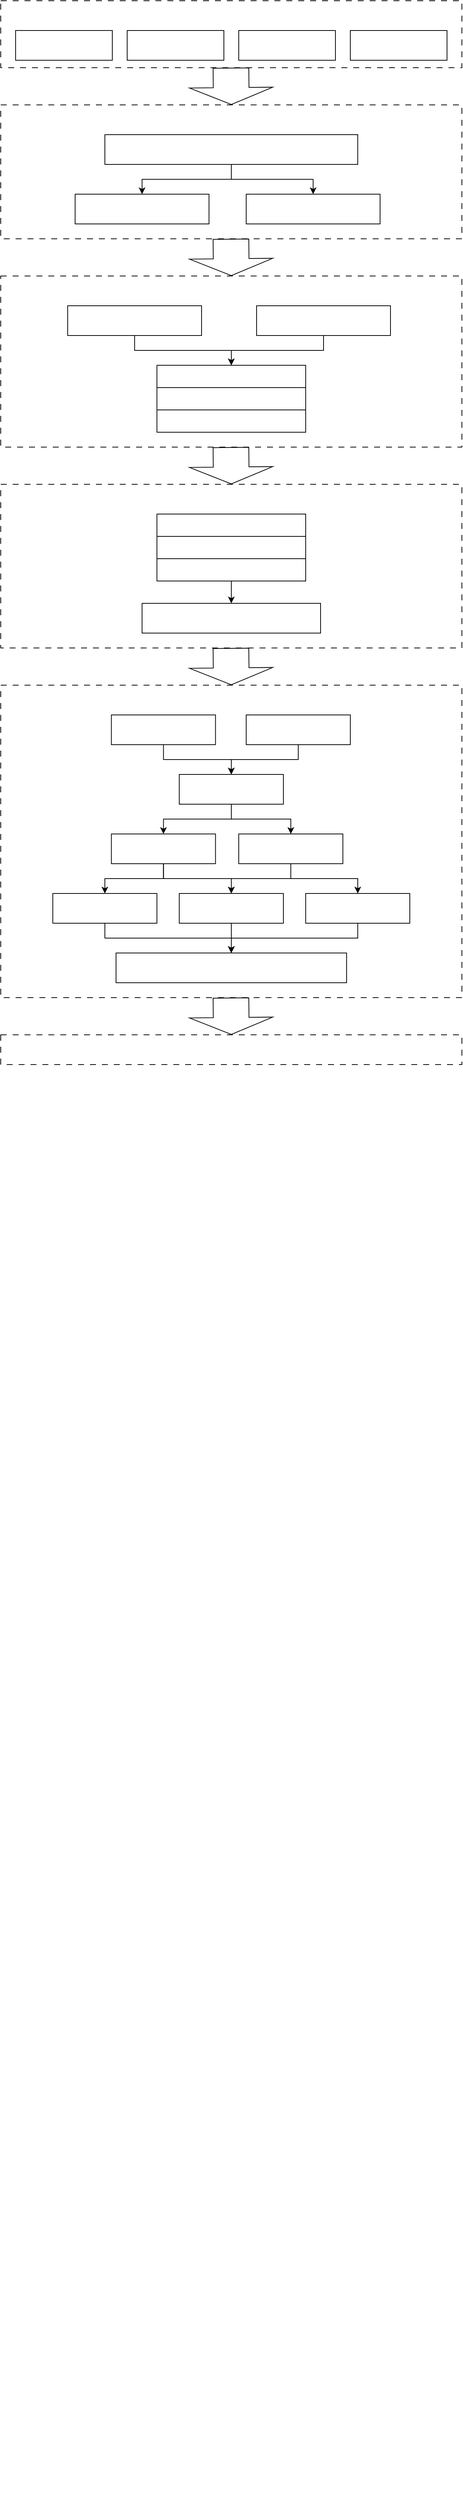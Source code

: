 <mxfile version="23.1.6" type="github">
  <diagram name="第 1 页" id="L9CurAf0SqhRf8DqzAfi">
    <mxGraphModel dx="4052" dy="2222" grid="1" gridSize="10" guides="1" tooltips="1" connect="1" arrows="1" fold="1" page="1" pageScale="1" pageWidth="827" pageHeight="1169" math="0" shadow="0">
      <root>
        <mxCell id="0" />
        <mxCell id="1" parent="0" />
        <mxCell id="aaDHrNwLbiFYx0zAx5dH-1" value="" style="rounded=0;whiteSpace=wrap;html=1;dashed=1;dashPattern=8 8;fillColor=none;fontColor=#ffffff;" vertex="1" parent="1">
          <mxGeometry x="70" y="20" width="620" height="90" as="geometry" />
        </mxCell>
        <mxCell id="aaDHrNwLbiFYx0zAx5dH-7" value="第1章 绪论" style="rounded=0;whiteSpace=wrap;html=1;fillColor=none;strokeColor=none;fontColor=#ffffff;" vertex="1" parent="1">
          <mxGeometry x="235" y="20" width="290" height="40" as="geometry" />
        </mxCell>
        <mxCell id="aaDHrNwLbiFYx0zAx5dH-13" value="论文研究内容" style="rounded=0;whiteSpace=wrap;html=1;fillColor=none;strokeColor=default;fontColor=#ffffff;" vertex="1" parent="1">
          <mxGeometry x="390" y="60" width="130" height="40" as="geometry" />
        </mxCell>
        <mxCell id="aaDHrNwLbiFYx0zAx5dH-14" value="课题研究背景与意义" style="rounded=0;whiteSpace=wrap;html=1;fillColor=none;strokeColor=default;fontColor=#ffffff;" vertex="1" parent="1">
          <mxGeometry x="90" y="60" width="130" height="40" as="geometry" />
        </mxCell>
        <mxCell id="aaDHrNwLbiFYx0zAx5dH-15" value="国内外研究现状" style="rounded=0;whiteSpace=wrap;html=1;fillColor=none;strokeColor=default;fontColor=#ffffff;" vertex="1" parent="1">
          <mxGeometry x="240" y="60" width="130" height="40" as="geometry" />
        </mxCell>
        <mxCell id="aaDHrNwLbiFYx0zAx5dH-16" value="论文结构安排" style="rounded=0;whiteSpace=wrap;html=1;fillColor=none;strokeColor=default;fontColor=#ffffff;" vertex="1" parent="1">
          <mxGeometry x="540" y="60" width="130" height="40" as="geometry" />
        </mxCell>
        <mxCell id="aaDHrNwLbiFYx0zAx5dH-23" value="" style="shape=flexArrow;endArrow=classic;html=1;rounded=0;exitX=0.5;exitY=1;exitDx=0;exitDy=0;endWidth=63;endSize=7.25;width=48;entryX=0.5;entryY=0;entryDx=0;entryDy=0;fontColor=#ffffff;" edge="1" parent="1" target="aaDHrNwLbiFYx0zAx5dH-18">
          <mxGeometry width="50" height="50" relative="1" as="geometry">
            <mxPoint x="379.5" y="110" as="sourcePoint" />
            <mxPoint x="379.5" y="170" as="targetPoint" />
            <Array as="points" />
          </mxGeometry>
        </mxCell>
        <mxCell id="aaDHrNwLbiFYx0zAx5dH-24" value="" style="group;fontColor=#ffffff;" vertex="1" connectable="0" parent="1">
          <mxGeometry x="70" y="160" width="620" height="200" as="geometry" />
        </mxCell>
        <mxCell id="aaDHrNwLbiFYx0zAx5dH-17" value="" style="rounded=0;whiteSpace=wrap;html=1;dashed=1;dashPattern=8 8;fillColor=none;fontColor=#ffffff;" vertex="1" parent="aaDHrNwLbiFYx0zAx5dH-24">
          <mxGeometry width="620" height="180" as="geometry" />
        </mxCell>
        <mxCell id="aaDHrNwLbiFYx0zAx5dH-18" value="第2章 物流配送路径规划理论与基础" style="rounded=0;whiteSpace=wrap;html=1;fillColor=none;strokeColor=none;fontColor=#ffffff;" vertex="1" parent="aaDHrNwLbiFYx0zAx5dH-24">
          <mxGeometry x="165" width="290" height="40" as="geometry" />
        </mxCell>
        <mxCell id="aaDHrNwLbiFYx0zAx5dH-27" style="edgeStyle=orthogonalEdgeStyle;rounded=0;orthogonalLoop=1;jettySize=auto;html=1;exitX=0.5;exitY=1;exitDx=0;exitDy=0;strokeColor=none;fontColor=#ffffff;" edge="1" parent="aaDHrNwLbiFYx0zAx5dH-24" source="aaDHrNwLbiFYx0zAx5dH-21">
          <mxGeometry relative="1" as="geometry">
            <mxPoint x="210" y="270" as="targetPoint" />
            <Array as="points">
              <mxPoint x="320" y="80" />
              <mxPoint x="320" y="200" />
              <mxPoint x="260" y="200" />
            </Array>
          </mxGeometry>
        </mxCell>
        <mxCell id="aaDHrNwLbiFYx0zAx5dH-21" value="物流配送路径规划问题" style="rounded=0;whiteSpace=wrap;html=1;fillColor=none;strokeColor=default;fontColor=#ffffff;" vertex="1" parent="aaDHrNwLbiFYx0zAx5dH-24">
          <mxGeometry x="140" y="40" width="340" height="40" as="geometry" />
        </mxCell>
        <mxCell id="aaDHrNwLbiFYx0zAx5dH-20" value="分群算法" style="rounded=0;whiteSpace=wrap;html=1;fillColor=none;strokeColor=default;fontColor=#ffffff;" vertex="1" parent="aaDHrNwLbiFYx0zAx5dH-24">
          <mxGeometry x="100" y="120" width="180" height="40" as="geometry" />
        </mxCell>
        <mxCell id="aaDHrNwLbiFYx0zAx5dH-28" value="" style="edgeStyle=orthogonalEdgeStyle;rounded=0;orthogonalLoop=1;jettySize=auto;html=1;fontColor=#ffffff;" edge="1" parent="aaDHrNwLbiFYx0zAx5dH-24" source="aaDHrNwLbiFYx0zAx5dH-21" target="aaDHrNwLbiFYx0zAx5dH-20">
          <mxGeometry relative="1" as="geometry" />
        </mxCell>
        <mxCell id="aaDHrNwLbiFYx0zAx5dH-19" value="启发式算法" style="rounded=0;whiteSpace=wrap;html=1;fillColor=none;strokeColor=default;fontColor=#ffffff;" vertex="1" parent="aaDHrNwLbiFYx0zAx5dH-24">
          <mxGeometry x="330" y="120" width="180" height="40" as="geometry" />
        </mxCell>
        <mxCell id="aaDHrNwLbiFYx0zAx5dH-30" style="edgeStyle=orthogonalEdgeStyle;rounded=0;orthogonalLoop=1;jettySize=auto;html=1;fontColor=#ffffff;" edge="1" parent="aaDHrNwLbiFYx0zAx5dH-24" source="aaDHrNwLbiFYx0zAx5dH-21" target="aaDHrNwLbiFYx0zAx5dH-19">
          <mxGeometry relative="1" as="geometry" />
        </mxCell>
        <mxCell id="aaDHrNwLbiFYx0zAx5dH-40" value="" style="shape=flexArrow;endArrow=classic;html=1;rounded=0;exitX=0.5;exitY=1;exitDx=0;exitDy=0;endWidth=63;endSize=7.25;width=48;entryX=0.5;entryY=0;entryDx=0;entryDy=0;fontColor=#ffffff;" edge="1" parent="1" target="aaDHrNwLbiFYx0zAx5dH-43">
          <mxGeometry width="50" height="50" relative="1" as="geometry">
            <mxPoint x="379.5" y="340" as="sourcePoint" />
            <mxPoint x="379.5" y="400" as="targetPoint" />
            <Array as="points" />
          </mxGeometry>
        </mxCell>
        <mxCell id="aaDHrNwLbiFYx0zAx5dH-41" value="" style="group;fontColor=#ffffff;" vertex="1" connectable="0" parent="1">
          <mxGeometry x="70" y="390" width="620" height="240" as="geometry" />
        </mxCell>
        <mxCell id="aaDHrNwLbiFYx0zAx5dH-42" value="" style="rounded=0;whiteSpace=wrap;html=1;dashed=1;dashPattern=8 8;fillColor=none;fontColor=#ffffff;" vertex="1" parent="aaDHrNwLbiFYx0zAx5dH-41">
          <mxGeometry width="620" height="230" as="geometry" />
        </mxCell>
        <mxCell id="aaDHrNwLbiFYx0zAx5dH-43" value="第3章 基于克隆自适应蚁群优化算法的物流配送路径规划" style="rounded=0;whiteSpace=wrap;html=1;fillColor=none;strokeColor=none;fontColor=#ffffff;" vertex="1" parent="aaDHrNwLbiFYx0zAx5dH-41">
          <mxGeometry x="157.5" width="305" height="40" as="geometry" />
        </mxCell>
        <mxCell id="aaDHrNwLbiFYx0zAx5dH-44" style="edgeStyle=orthogonalEdgeStyle;rounded=0;orthogonalLoop=1;jettySize=auto;html=1;exitX=0.5;exitY=1;exitDx=0;exitDy=0;strokeColor=none;fontColor=#ffffff;" edge="1" parent="aaDHrNwLbiFYx0zAx5dH-41">
          <mxGeometry relative="1" as="geometry">
            <mxPoint x="210" y="270" as="targetPoint" />
            <Array as="points">
              <mxPoint x="320" y="80" />
              <mxPoint x="320" y="200" />
              <mxPoint x="260" y="200" />
            </Array>
            <mxPoint x="310" y="80" as="sourcePoint" />
          </mxGeometry>
        </mxCell>
        <mxCell id="aaDHrNwLbiFYx0zAx5dH-56" style="edgeStyle=orthogonalEdgeStyle;rounded=0;orthogonalLoop=1;jettySize=auto;html=1;exitX=0.5;exitY=1;exitDx=0;exitDy=0;fontColor=#ffffff;" edge="1" parent="aaDHrNwLbiFYx0zAx5dH-41" source="aaDHrNwLbiFYx0zAx5dH-46" target="aaDHrNwLbiFYx0zAx5dH-51">
          <mxGeometry relative="1" as="geometry">
            <Array as="points">
              <mxPoint x="180" y="100" />
              <mxPoint x="310" y="100" />
            </Array>
          </mxGeometry>
        </mxCell>
        <mxCell id="aaDHrNwLbiFYx0zAx5dH-46" value="构造多目标物流配送模型" style="rounded=0;whiteSpace=wrap;html=1;fillColor=none;strokeColor=default;fontColor=#ffffff;" vertex="1" parent="aaDHrNwLbiFYx0zAx5dH-41">
          <mxGeometry x="90" y="40" width="180" height="40" as="geometry" />
        </mxCell>
        <mxCell id="aaDHrNwLbiFYx0zAx5dH-57" style="edgeStyle=orthogonalEdgeStyle;rounded=0;orthogonalLoop=1;jettySize=auto;html=1;entryX=0.5;entryY=0;entryDx=0;entryDy=0;fontColor=#ffffff;" edge="1" parent="aaDHrNwLbiFYx0zAx5dH-41" source="aaDHrNwLbiFYx0zAx5dH-48" target="aaDHrNwLbiFYx0zAx5dH-51">
          <mxGeometry relative="1" as="geometry">
            <Array as="points">
              <mxPoint x="434" y="100" />
              <mxPoint x="310" y="100" />
            </Array>
          </mxGeometry>
        </mxCell>
        <mxCell id="aaDHrNwLbiFYx0zAx5dH-48" value="克隆自适应蚁群优化算法" style="rounded=0;whiteSpace=wrap;html=1;fillColor=none;strokeColor=default;fontColor=#ffffff;" vertex="1" parent="aaDHrNwLbiFYx0zAx5dH-41">
          <mxGeometry x="344" y="40" width="180" height="40" as="geometry" />
        </mxCell>
        <mxCell id="aaDHrNwLbiFYx0zAx5dH-51" value="S市便利多数据集收集" style="rounded=0;whiteSpace=wrap;html=1;fillColor=none;strokeColor=default;fontColor=#ffffff;" vertex="1" parent="aaDHrNwLbiFYx0zAx5dH-41">
          <mxGeometry x="210" y="120" width="200" height="30" as="geometry" />
        </mxCell>
        <mxCell id="aaDHrNwLbiFYx0zAx5dH-52" value="GA、SA、ACO、CAACO参数设定" style="rounded=0;whiteSpace=wrap;html=1;fillColor=none;strokeColor=default;fontColor=#ffffff;" vertex="1" parent="aaDHrNwLbiFYx0zAx5dH-41">
          <mxGeometry x="210" y="150" width="200" height="30" as="geometry" />
        </mxCell>
        <mxCell id="aaDHrNwLbiFYx0zAx5dH-53" value="物流配送路径规划仿真实验" style="rounded=0;whiteSpace=wrap;html=1;fillColor=none;strokeColor=default;fontColor=#ffffff;" vertex="1" parent="aaDHrNwLbiFYx0zAx5dH-41">
          <mxGeometry x="210" y="180" width="200" height="30" as="geometry" />
        </mxCell>
        <mxCell id="aaDHrNwLbiFYx0zAx5dH-58" value="" style="shape=flexArrow;endArrow=classic;html=1;rounded=0;exitX=0.5;exitY=1;exitDx=0;exitDy=0;endWidth=63;endSize=7.25;width=48;entryX=0.5;entryY=0;entryDx=0;entryDy=0;fontColor=#ffffff;" edge="1" parent="1" target="aaDHrNwLbiFYx0zAx5dH-61">
          <mxGeometry width="50" height="50" relative="1" as="geometry">
            <mxPoint x="379.5" y="620" as="sourcePoint" />
            <mxPoint x="379.5" y="680" as="targetPoint" />
            <Array as="points" />
          </mxGeometry>
        </mxCell>
        <mxCell id="aaDHrNwLbiFYx0zAx5dH-59" value="" style="group;fontColor=#ffffff;" vertex="1" connectable="0" parent="1">
          <mxGeometry x="70" y="670" width="620" height="240" as="geometry" />
        </mxCell>
        <mxCell id="aaDHrNwLbiFYx0zAx5dH-60" value="" style="rounded=0;whiteSpace=wrap;html=1;dashed=1;dashPattern=8 8;fillColor=none;fontColor=#ffffff;" vertex="1" parent="aaDHrNwLbiFYx0zAx5dH-59">
          <mxGeometry width="620" height="220" as="geometry" />
        </mxCell>
        <mxCell id="aaDHrNwLbiFYx0zAx5dH-61" value="第4章 分群多目标物流配送路径规划策略" style="rounded=0;whiteSpace=wrap;html=1;fillColor=none;strokeColor=none;fontColor=#ffffff;" vertex="1" parent="aaDHrNwLbiFYx0zAx5dH-59">
          <mxGeometry x="157.5" width="305" height="40" as="geometry" />
        </mxCell>
        <mxCell id="aaDHrNwLbiFYx0zAx5dH-62" style="edgeStyle=orthogonalEdgeStyle;rounded=0;orthogonalLoop=1;jettySize=auto;html=1;exitX=0.5;exitY=1;exitDx=0;exitDy=0;strokeColor=none;fontColor=#ffffff;" edge="1" parent="aaDHrNwLbiFYx0zAx5dH-59">
          <mxGeometry relative="1" as="geometry">
            <mxPoint x="210" y="270" as="targetPoint" />
            <Array as="points">
              <mxPoint x="320" y="80" />
              <mxPoint x="320" y="200" />
              <mxPoint x="260" y="200" />
            </Array>
            <mxPoint x="310" y="80" as="sourcePoint" />
          </mxGeometry>
        </mxCell>
        <mxCell id="aaDHrNwLbiFYx0zAx5dH-67" value="分群多目标物流配送路径规划" style="rounded=0;whiteSpace=wrap;html=1;fillColor=none;strokeColor=default;fontColor=#ffffff;" vertex="1" parent="aaDHrNwLbiFYx0zAx5dH-59">
          <mxGeometry x="210" y="40" width="200" height="30" as="geometry" />
        </mxCell>
        <mxCell id="aaDHrNwLbiFYx0zAx5dH-68" value="GA、SA、ACO、CAACO参数设定" style="rounded=0;whiteSpace=wrap;html=1;fillColor=none;strokeColor=default;fontColor=#ffffff;" vertex="1" parent="aaDHrNwLbiFYx0zAx5dH-59">
          <mxGeometry x="210" y="70" width="200" height="30" as="geometry" />
        </mxCell>
        <mxCell id="aaDHrNwLbiFYx0zAx5dH-71" style="edgeStyle=orthogonalEdgeStyle;rounded=0;orthogonalLoop=1;jettySize=auto;html=1;entryX=0.5;entryY=0;entryDx=0;entryDy=0;fontColor=#ffffff;" edge="1" parent="aaDHrNwLbiFYx0zAx5dH-59" source="aaDHrNwLbiFYx0zAx5dH-69" target="aaDHrNwLbiFYx0zAx5dH-70">
          <mxGeometry relative="1" as="geometry" />
        </mxCell>
        <mxCell id="aaDHrNwLbiFYx0zAx5dH-69" value="物流配送路径规划仿真实验" style="rounded=0;whiteSpace=wrap;html=1;fillColor=none;strokeColor=default;fontColor=#ffffff;" vertex="1" parent="aaDHrNwLbiFYx0zAx5dH-59">
          <mxGeometry x="210" y="100" width="200" height="30" as="geometry" />
        </mxCell>
        <mxCell id="aaDHrNwLbiFYx0zAx5dH-70" value="分群克隆自适应蚁群优化算法性能分析" style="rounded=0;whiteSpace=wrap;html=1;fillColor=none;strokeColor=default;fontColor=#ffffff;" vertex="1" parent="aaDHrNwLbiFYx0zAx5dH-59">
          <mxGeometry x="190" y="160" width="240" height="40" as="geometry" />
        </mxCell>
        <mxCell id="aaDHrNwLbiFYx0zAx5dH-73" value="" style="shape=flexArrow;endArrow=classic;html=1;rounded=0;exitX=0.5;exitY=1;exitDx=0;exitDy=0;endWidth=63;endSize=7.25;width=48;entryX=0.5;entryY=0;entryDx=0;entryDy=0;fontColor=#ffffff;" edge="1" parent="1" target="aaDHrNwLbiFYx0zAx5dH-76">
          <mxGeometry width="50" height="50" relative="1" as="geometry">
            <mxPoint x="379.5" y="890" as="sourcePoint" />
            <mxPoint x="379.5" y="950" as="targetPoint" />
            <Array as="points" />
          </mxGeometry>
        </mxCell>
        <mxCell id="aaDHrNwLbiFYx0zAx5dH-74" value="" style="group;fontColor=#ffffff;" vertex="1" connectable="0" parent="1">
          <mxGeometry x="70" y="940" width="620" height="440" as="geometry" />
        </mxCell>
        <mxCell id="aaDHrNwLbiFYx0zAx5dH-75" value="" style="rounded=0;whiteSpace=wrap;html=1;dashed=1;dashPattern=8 8;fillColor=none;fontColor=#ffffff;" vertex="1" parent="aaDHrNwLbiFYx0zAx5dH-74">
          <mxGeometry width="620" height="420" as="geometry" />
        </mxCell>
        <mxCell id="aaDHrNwLbiFYx0zAx5dH-76" value="第5章 基于启发式算法的物流配送路径规划系统设计与实现" style="rounded=0;whiteSpace=wrap;html=1;fillColor=none;strokeColor=none;fontColor=#ffffff;" vertex="1" parent="aaDHrNwLbiFYx0zAx5dH-74">
          <mxGeometry x="148.75" width="322.5" height="40" as="geometry" />
        </mxCell>
        <mxCell id="aaDHrNwLbiFYx0zAx5dH-77" style="edgeStyle=orthogonalEdgeStyle;rounded=0;orthogonalLoop=1;jettySize=auto;html=1;exitX=0.5;exitY=1;exitDx=0;exitDy=0;strokeColor=none;fontColor=#ffffff;" edge="1" parent="aaDHrNwLbiFYx0zAx5dH-74">
          <mxGeometry relative="1" as="geometry">
            <mxPoint x="210" y="270" as="targetPoint" />
            <Array as="points">
              <mxPoint x="320" y="80" />
              <mxPoint x="320" y="200" />
              <mxPoint x="260" y="200" />
            </Array>
            <mxPoint x="310" y="200.0" as="sourcePoint" />
          </mxGeometry>
        </mxCell>
        <mxCell id="aaDHrNwLbiFYx0zAx5dH-93" style="edgeStyle=orthogonalEdgeStyle;rounded=0;orthogonalLoop=1;jettySize=auto;html=1;entryX=0.5;entryY=0;entryDx=0;entryDy=0;fontColor=#ffffff;" edge="1" parent="aaDHrNwLbiFYx0zAx5dH-74" source="aaDHrNwLbiFYx0zAx5dH-82" target="aaDHrNwLbiFYx0zAx5dH-84">
          <mxGeometry relative="1" as="geometry" />
        </mxCell>
        <mxCell id="aaDHrNwLbiFYx0zAx5dH-82" value="系统功能性需求分析" style="rounded=0;whiteSpace=wrap;html=1;fillColor=none;strokeColor=default;fontColor=#ffffff;" vertex="1" parent="aaDHrNwLbiFYx0zAx5dH-74">
          <mxGeometry x="148.75" y="40" width="140" height="40" as="geometry" />
        </mxCell>
        <mxCell id="aaDHrNwLbiFYx0zAx5dH-97" style="edgeStyle=orthogonalEdgeStyle;rounded=0;orthogonalLoop=1;jettySize=auto;html=1;fontColor=#ffffff;" edge="1" parent="aaDHrNwLbiFYx0zAx5dH-74" source="aaDHrNwLbiFYx0zAx5dH-84" target="aaDHrNwLbiFYx0zAx5dH-96">
          <mxGeometry relative="1" as="geometry" />
        </mxCell>
        <mxCell id="aaDHrNwLbiFYx0zAx5dH-84" value="系统架构设计" style="rounded=0;whiteSpace=wrap;html=1;fillColor=none;strokeColor=default;fontColor=#ffffff;" vertex="1" parent="aaDHrNwLbiFYx0zAx5dH-74">
          <mxGeometry x="240" y="120" width="140" height="40" as="geometry" />
        </mxCell>
        <mxCell id="aaDHrNwLbiFYx0zAx5dH-86" value="" style="edgeStyle=orthogonalEdgeStyle;rounded=0;orthogonalLoop=1;jettySize=auto;html=1;exitX=0.5;exitY=1;exitDx=0;exitDy=0;strokeColor=none;fontColor=#ffffff;" edge="1" parent="aaDHrNwLbiFYx0zAx5dH-74" source="aaDHrNwLbiFYx0zAx5dH-105">
          <mxGeometry relative="1" as="geometry">
            <mxPoint x="310" y="200.0" as="targetPoint" />
            <Array as="points" />
            <mxPoint x="380" y="1020" as="sourcePoint" />
          </mxGeometry>
        </mxCell>
        <mxCell id="aaDHrNwLbiFYx0zAx5dH-107" style="edgeStyle=orthogonalEdgeStyle;rounded=0;orthogonalLoop=1;jettySize=auto;html=1;fontColor=#ffffff;" edge="1" parent="aaDHrNwLbiFYx0zAx5dH-74" source="aaDHrNwLbiFYx0zAx5dH-91" target="aaDHrNwLbiFYx0zAx5dH-105">
          <mxGeometry relative="1" as="geometry" />
        </mxCell>
        <mxCell id="aaDHrNwLbiFYx0zAx5dH-91" value="用户模块实现与测试" style="rounded=0;whiteSpace=wrap;html=1;fillColor=none;strokeColor=default;fontColor=#ffffff;" vertex="1" parent="aaDHrNwLbiFYx0zAx5dH-74">
          <mxGeometry x="70" y="280" width="140" height="40" as="geometry" />
        </mxCell>
        <mxCell id="aaDHrNwLbiFYx0zAx5dH-102" style="edgeStyle=orthogonalEdgeStyle;rounded=0;orthogonalLoop=1;jettySize=auto;html=1;entryX=0.5;entryY=0;entryDx=0;entryDy=0;fontColor=#ffffff;" edge="1" parent="aaDHrNwLbiFYx0zAx5dH-74" source="aaDHrNwLbiFYx0zAx5dH-90" target="aaDHrNwLbiFYx0zAx5dH-100">
          <mxGeometry relative="1" as="geometry" />
        </mxCell>
        <mxCell id="aaDHrNwLbiFYx0zAx5dH-90" value="用户功能设计" style="rounded=0;whiteSpace=wrap;html=1;fillColor=none;strokeColor=default;fontColor=#ffffff;" vertex="1" parent="aaDHrNwLbiFYx0zAx5dH-74">
          <mxGeometry x="148.75" y="200" width="140" height="40" as="geometry" />
        </mxCell>
        <mxCell id="aaDHrNwLbiFYx0zAx5dH-94" style="edgeStyle=orthogonalEdgeStyle;rounded=0;orthogonalLoop=1;jettySize=auto;html=1;entryX=0.5;entryY=0;entryDx=0;entryDy=0;fontColor=#ffffff;" edge="1" parent="aaDHrNwLbiFYx0zAx5dH-74" source="aaDHrNwLbiFYx0zAx5dH-84" target="aaDHrNwLbiFYx0zAx5dH-90">
          <mxGeometry relative="1" as="geometry" />
        </mxCell>
        <mxCell id="aaDHrNwLbiFYx0zAx5dH-95" style="edgeStyle=orthogonalEdgeStyle;rounded=0;orthogonalLoop=1;jettySize=auto;html=1;entryX=0.5;entryY=0;entryDx=0;entryDy=0;fontColor=#ffffff;" edge="1" parent="aaDHrNwLbiFYx0zAx5dH-74" source="aaDHrNwLbiFYx0zAx5dH-90" target="aaDHrNwLbiFYx0zAx5dH-91">
          <mxGeometry relative="1" as="geometry" />
        </mxCell>
        <mxCell id="aaDHrNwLbiFYx0zAx5dH-103" style="edgeStyle=orthogonalEdgeStyle;rounded=0;orthogonalLoop=1;jettySize=auto;html=1;entryX=0.5;entryY=0;entryDx=0;entryDy=0;fontColor=#ffffff;" edge="1" parent="aaDHrNwLbiFYx0zAx5dH-74" source="aaDHrNwLbiFYx0zAx5dH-96" target="aaDHrNwLbiFYx0zAx5dH-101">
          <mxGeometry relative="1" as="geometry" />
        </mxCell>
        <mxCell id="aaDHrNwLbiFYx0zAx5dH-104" style="edgeStyle=orthogonalEdgeStyle;rounded=0;orthogonalLoop=1;jettySize=auto;html=1;entryX=0.5;entryY=0;entryDx=0;entryDy=0;fontColor=#ffffff;" edge="1" parent="aaDHrNwLbiFYx0zAx5dH-74" source="aaDHrNwLbiFYx0zAx5dH-96" target="aaDHrNwLbiFYx0zAx5dH-100">
          <mxGeometry relative="1" as="geometry" />
        </mxCell>
        <mxCell id="aaDHrNwLbiFYx0zAx5dH-96" value="管理员功能设计" style="rounded=0;whiteSpace=wrap;html=1;fillColor=none;strokeColor=default;fontColor=#ffffff;" vertex="1" parent="aaDHrNwLbiFYx0zAx5dH-74">
          <mxGeometry x="320" y="200" width="140" height="40" as="geometry" />
        </mxCell>
        <mxCell id="aaDHrNwLbiFYx0zAx5dH-99" style="edgeStyle=orthogonalEdgeStyle;rounded=0;orthogonalLoop=1;jettySize=auto;html=1;entryX=0.5;entryY=0;entryDx=0;entryDy=0;fontColor=#ffffff;" edge="1" parent="aaDHrNwLbiFYx0zAx5dH-74" source="aaDHrNwLbiFYx0zAx5dH-98" target="aaDHrNwLbiFYx0zAx5dH-84">
          <mxGeometry relative="1" as="geometry" />
        </mxCell>
        <mxCell id="aaDHrNwLbiFYx0zAx5dH-98" value="系统非功能性需求分析" style="rounded=0;whiteSpace=wrap;html=1;fillColor=none;strokeColor=default;fontColor=#ffffff;" vertex="1" parent="aaDHrNwLbiFYx0zAx5dH-74">
          <mxGeometry x="330" y="40" width="140" height="40" as="geometry" />
        </mxCell>
        <mxCell id="aaDHrNwLbiFYx0zAx5dH-108" style="edgeStyle=orthogonalEdgeStyle;rounded=0;orthogonalLoop=1;jettySize=auto;html=1;fontColor=#ffffff;" edge="1" parent="aaDHrNwLbiFYx0zAx5dH-74" source="aaDHrNwLbiFYx0zAx5dH-100">
          <mxGeometry relative="1" as="geometry">
            <mxPoint x="310" y="360.0" as="targetPoint" />
          </mxGeometry>
        </mxCell>
        <mxCell id="aaDHrNwLbiFYx0zAx5dH-100" value="管理员模块实现与测试" style="rounded=0;whiteSpace=wrap;html=1;fillColor=none;strokeColor=default;fontColor=#ffffff;" vertex="1" parent="aaDHrNwLbiFYx0zAx5dH-74">
          <mxGeometry x="240" y="280" width="140" height="40" as="geometry" />
        </mxCell>
        <mxCell id="aaDHrNwLbiFYx0zAx5dH-109" style="edgeStyle=orthogonalEdgeStyle;rounded=0;orthogonalLoop=1;jettySize=auto;html=1;entryX=0.5;entryY=0;entryDx=0;entryDy=0;fontColor=#ffffff;" edge="1" parent="aaDHrNwLbiFYx0zAx5dH-74" source="aaDHrNwLbiFYx0zAx5dH-101" target="aaDHrNwLbiFYx0zAx5dH-105">
          <mxGeometry relative="1" as="geometry" />
        </mxCell>
        <mxCell id="aaDHrNwLbiFYx0zAx5dH-101" value="路径规划模块实现与测试" style="rounded=0;whiteSpace=wrap;html=1;fillColor=none;strokeColor=default;fontColor=#ffffff;" vertex="1" parent="aaDHrNwLbiFYx0zAx5dH-74">
          <mxGeometry x="410" y="280" width="140" height="40" as="geometry" />
        </mxCell>
        <mxCell id="aaDHrNwLbiFYx0zAx5dH-106" value="" style="edgeStyle=orthogonalEdgeStyle;rounded=0;orthogonalLoop=1;jettySize=auto;html=1;exitX=0.5;exitY=1;exitDx=0;exitDy=0;strokeColor=none;" edge="1" parent="aaDHrNwLbiFYx0zAx5dH-74" target="aaDHrNwLbiFYx0zAx5dH-105">
          <mxGeometry relative="1" as="geometry">
            <mxPoint x="380" y="1140.0" as="targetPoint" />
            <Array as="points" />
            <mxPoint x="450" y="1960" as="sourcePoint" />
          </mxGeometry>
        </mxCell>
        <mxCell id="aaDHrNwLbiFYx0zAx5dH-105" value="物流配送路径规划系统调试" style="rounded=0;whiteSpace=wrap;html=1;fillColor=none;strokeColor=default;fontColor=#ffffff;" vertex="1" parent="aaDHrNwLbiFYx0zAx5dH-74">
          <mxGeometry x="155" y="360" width="310" height="40" as="geometry" />
        </mxCell>
        <mxCell id="aaDHrNwLbiFYx0zAx5dH-110" value="" style="shape=flexArrow;endArrow=classic;html=1;rounded=0;exitX=0.5;exitY=1;exitDx=0;exitDy=0;endWidth=63;endSize=7.25;width=48;entryX=0.5;entryY=0;entryDx=0;entryDy=0;fontColor=#ffffff;" edge="1" parent="1" target="aaDHrNwLbiFYx0zAx5dH-113">
          <mxGeometry width="50" height="50" relative="1" as="geometry">
            <mxPoint x="379.5" y="1360" as="sourcePoint" />
            <mxPoint x="379.5" y="1420" as="targetPoint" />
            <Array as="points" />
          </mxGeometry>
        </mxCell>
        <mxCell id="aaDHrNwLbiFYx0zAx5dH-111" value="" style="group" vertex="1" connectable="0" parent="1">
          <mxGeometry x="70" y="1410" width="620" height="440" as="geometry" />
        </mxCell>
        <mxCell id="aaDHrNwLbiFYx0zAx5dH-112" value="" style="rounded=0;whiteSpace=wrap;html=1;dashed=1;dashPattern=8 8;fillColor=none;fontColor=#ffffff;" vertex="1" parent="aaDHrNwLbiFYx0zAx5dH-111">
          <mxGeometry width="620" height="40" as="geometry" />
        </mxCell>
        <mxCell id="aaDHrNwLbiFYx0zAx5dH-113" value="第6章 总结与展望" style="rounded=0;whiteSpace=wrap;html=1;fillColor=none;strokeColor=none;fontColor=#ffffff;" vertex="1" parent="aaDHrNwLbiFYx0zAx5dH-111">
          <mxGeometry x="148.75" width="322.5" height="40" as="geometry" />
        </mxCell>
        <mxCell id="aaDHrNwLbiFYx0zAx5dH-114" style="edgeStyle=orthogonalEdgeStyle;rounded=0;orthogonalLoop=1;jettySize=auto;html=1;exitX=0.5;exitY=1;exitDx=0;exitDy=0;strokeColor=none;" edge="1" parent="aaDHrNwLbiFYx0zAx5dH-111">
          <mxGeometry relative="1" as="geometry">
            <mxPoint x="210" y="270" as="targetPoint" />
            <Array as="points">
              <mxPoint x="320" y="80" />
              <mxPoint x="320" y="200" />
              <mxPoint x="260" y="200" />
            </Array>
            <mxPoint x="310" y="200.0" as="sourcePoint" />
          </mxGeometry>
        </mxCell>
        <mxCell id="aaDHrNwLbiFYx0zAx5dH-135" value="" style="edgeStyle=orthogonalEdgeStyle;rounded=0;orthogonalLoop=1;jettySize=auto;html=1;exitX=0.5;exitY=1;exitDx=0;exitDy=0;strokeColor=none;" edge="1" parent="aaDHrNwLbiFYx0zAx5dH-111">
          <mxGeometry relative="1" as="geometry">
            <mxPoint x="310" y="400" as="targetPoint" />
            <Array as="points" />
            <mxPoint x="450" y="1960" as="sourcePoint" />
          </mxGeometry>
        </mxCell>
      </root>
    </mxGraphModel>
  </diagram>
</mxfile>
